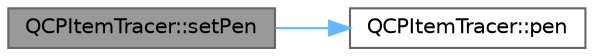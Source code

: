 digraph "QCPItemTracer::setPen"
{
 // LATEX_PDF_SIZE
  bgcolor="transparent";
  edge [fontname=Helvetica,fontsize=10,labelfontname=Helvetica,labelfontsize=10];
  node [fontname=Helvetica,fontsize=10,shape=box,height=0.2,width=0.4];
  rankdir="LR";
  Node1 [label="QCPItemTracer::setPen",height=0.2,width=0.4,color="gray40", fillcolor="grey60", style="filled", fontcolor="black",tooltip=" "];
  Node1 -> Node2 [color="steelblue1",style="solid"];
  Node2 [label="QCPItemTracer::pen",height=0.2,width=0.4,color="grey40", fillcolor="white", style="filled",URL="$class_q_c_p_item_tracer.html#a789cdc627868f5a4a0956816072571c9",tooltip=" "];
}
